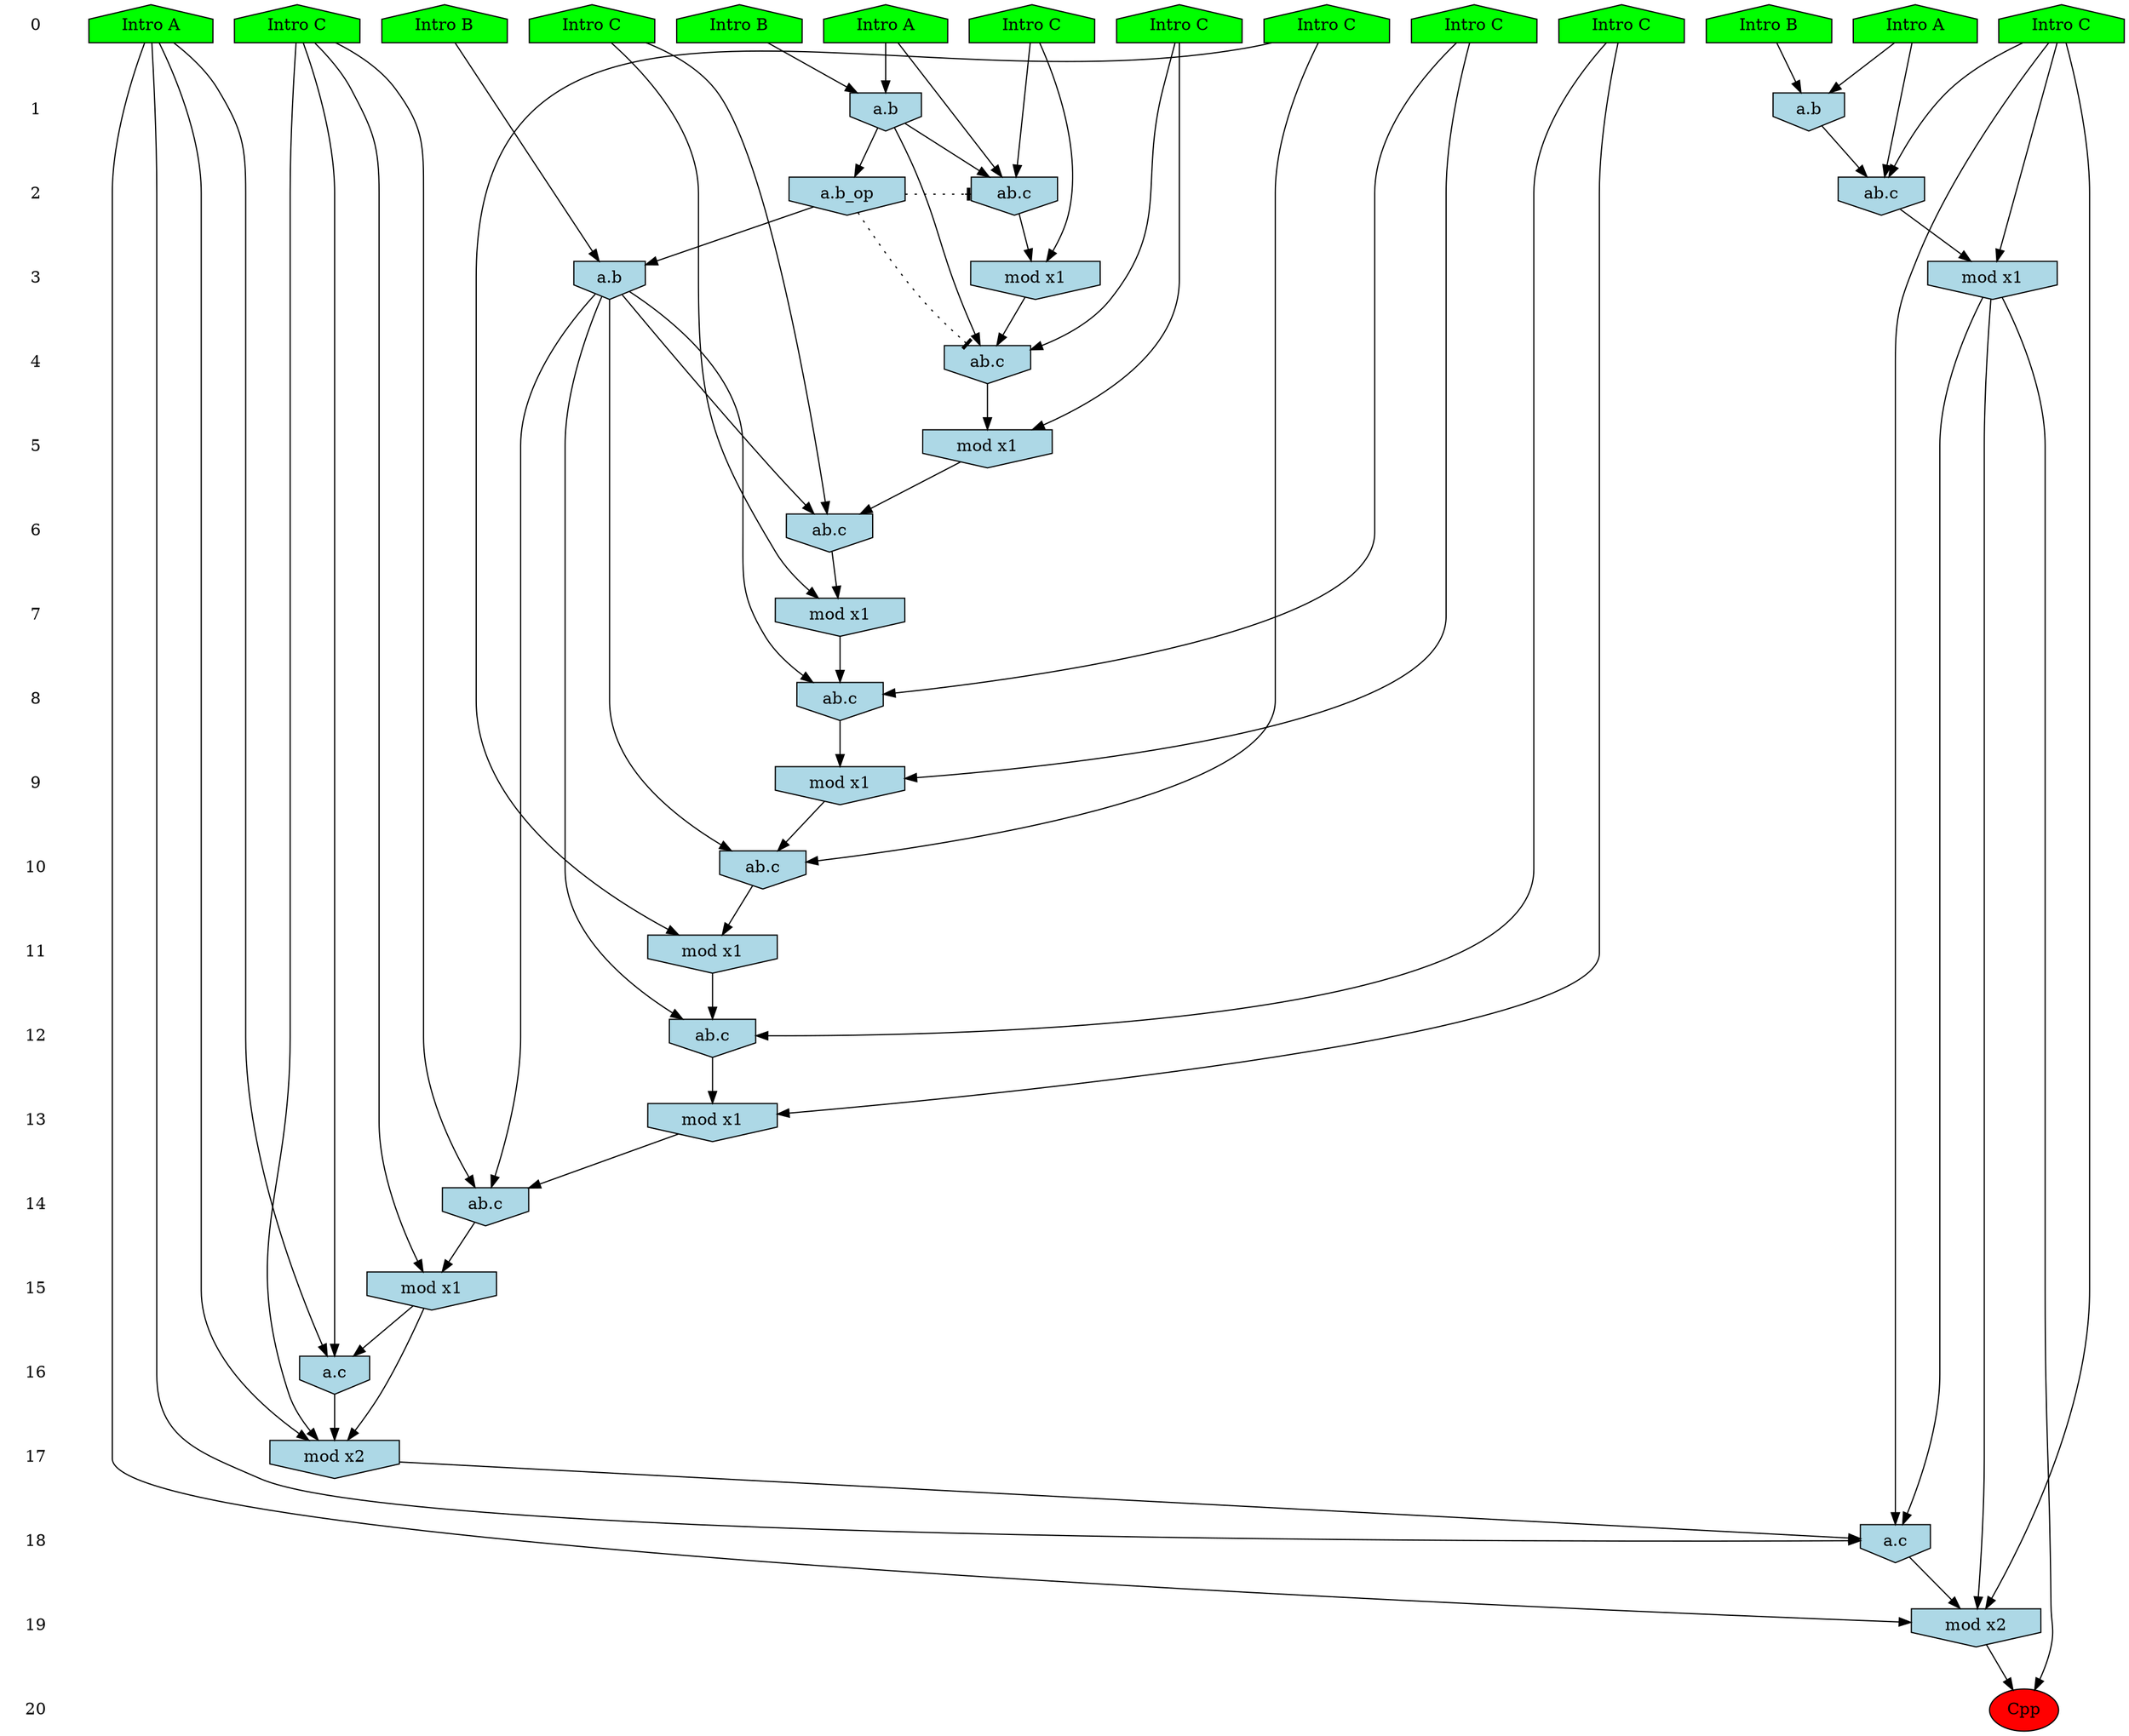 /* Compression of 1 causal flows obtained in average at 1.925681E+01 t.u */
/* Compressed causal flows were: [3519] */
digraph G{
 ranksep=.5 ; 
{ rank = same ; "0" [shape=plaintext] ; node_1 [label ="Intro B", shape=house, style=filled, fillcolor=green] ;
node_2 [label ="Intro B", shape=house, style=filled, fillcolor=green] ;
node_3 [label ="Intro A", shape=house, style=filled, fillcolor=green] ;
node_4 [label ="Intro B", shape=house, style=filled, fillcolor=green] ;
node_5 [label ="Intro A", shape=house, style=filled, fillcolor=green] ;
node_6 [label ="Intro A", shape=house, style=filled, fillcolor=green] ;
node_7 [label ="Intro C", shape=house, style=filled, fillcolor=green] ;
node_8 [label ="Intro C", shape=house, style=filled, fillcolor=green] ;
node_9 [label ="Intro C", shape=house, style=filled, fillcolor=green] ;
node_10 [label ="Intro C", shape=house, style=filled, fillcolor=green] ;
node_11 [label ="Intro C", shape=house, style=filled, fillcolor=green] ;
node_12 [label ="Intro C", shape=house, style=filled, fillcolor=green] ;
node_13 [label ="Intro C", shape=house, style=filled, fillcolor=green] ;
node_14 [label ="Intro C", shape=house, style=filled, fillcolor=green] ;
}
{ rank = same ; "1" [shape=plaintext] ; node_15 [label="a.b", shape=invhouse, style=filled, fillcolor = lightblue] ;
node_18 [label="a.b", shape=invhouse, style=filled, fillcolor = lightblue] ;
}
{ rank = same ; "2" [shape=plaintext] ; node_16 [label="ab.c", shape=invhouse, style=filled, fillcolor = lightblue] ;
node_19 [label="ab.c", shape=invhouse, style=filled, fillcolor = lightblue] ;
node_23 [label="a.b_op", shape=invhouse, style=filled, fillcolor = lightblue] ;
}
{ rank = same ; "3" [shape=plaintext] ; node_17 [label="mod x1", shape=invhouse, style=filled, fillcolor = lightblue] ;
node_20 [label="mod x1", shape=invhouse, style=filled, fillcolor = lightblue] ;
node_24 [label="a.b", shape=invhouse, style=filled, fillcolor = lightblue] ;
}
{ rank = same ; "4" [shape=plaintext] ; node_21 [label="ab.c", shape=invhouse, style=filled, fillcolor = lightblue] ;
}
{ rank = same ; "5" [shape=plaintext] ; node_22 [label="mod x1", shape=invhouse, style=filled, fillcolor = lightblue] ;
}
{ rank = same ; "6" [shape=plaintext] ; node_25 [label="ab.c", shape=invhouse, style=filled, fillcolor = lightblue] ;
}
{ rank = same ; "7" [shape=plaintext] ; node_26 [label="mod x1", shape=invhouse, style=filled, fillcolor = lightblue] ;
}
{ rank = same ; "8" [shape=plaintext] ; node_27 [label="ab.c", shape=invhouse, style=filled, fillcolor = lightblue] ;
}
{ rank = same ; "9" [shape=plaintext] ; node_28 [label="mod x1", shape=invhouse, style=filled, fillcolor = lightblue] ;
}
{ rank = same ; "10" [shape=plaintext] ; node_29 [label="ab.c", shape=invhouse, style=filled, fillcolor = lightblue] ;
}
{ rank = same ; "11" [shape=plaintext] ; node_30 [label="mod x1", shape=invhouse, style=filled, fillcolor = lightblue] ;
}
{ rank = same ; "12" [shape=plaintext] ; node_31 [label="ab.c", shape=invhouse, style=filled, fillcolor = lightblue] ;
}
{ rank = same ; "13" [shape=plaintext] ; node_32 [label="mod x1", shape=invhouse, style=filled, fillcolor = lightblue] ;
}
{ rank = same ; "14" [shape=plaintext] ; node_33 [label="ab.c", shape=invhouse, style=filled, fillcolor = lightblue] ;
}
{ rank = same ; "15" [shape=plaintext] ; node_34 [label="mod x1", shape=invhouse, style=filled, fillcolor = lightblue] ;
}
{ rank = same ; "16" [shape=plaintext] ; node_35 [label="a.c", shape=invhouse, style=filled, fillcolor = lightblue] ;
}
{ rank = same ; "17" [shape=plaintext] ; node_36 [label="mod x2", shape=invhouse, style=filled, fillcolor = lightblue] ;
}
{ rank = same ; "18" [shape=plaintext] ; node_37 [label="a.c", shape=invhouse, style=filled, fillcolor = lightblue] ;
}
{ rank = same ; "19" [shape=plaintext] ; node_38 [label="mod x2", shape=invhouse, style=filled, fillcolor = lightblue] ;
}
{ rank = same ; "20" [shape=plaintext] ; node_39 [label ="Cpp", style=filled, fillcolor=red] ;
}
"0" -> "1" [style="invis"]; 
"1" -> "2" [style="invis"]; 
"2" -> "3" [style="invis"]; 
"3" -> "4" [style="invis"]; 
"4" -> "5" [style="invis"]; 
"5" -> "6" [style="invis"]; 
"6" -> "7" [style="invis"]; 
"7" -> "8" [style="invis"]; 
"8" -> "9" [style="invis"]; 
"9" -> "10" [style="invis"]; 
"10" -> "11" [style="invis"]; 
"11" -> "12" [style="invis"]; 
"12" -> "13" [style="invis"]; 
"13" -> "14" [style="invis"]; 
"14" -> "15" [style="invis"]; 
"15" -> "16" [style="invis"]; 
"16" -> "17" [style="invis"]; 
"17" -> "18" [style="invis"]; 
"18" -> "19" [style="invis"]; 
"19" -> "20" [style="invis"]; 
node_2 -> node_15
node_5 -> node_15
node_5 -> node_16
node_7 -> node_16
node_15 -> node_16
node_7 -> node_17
node_16 -> node_17
node_1 -> node_18
node_3 -> node_18
node_3 -> node_19
node_14 -> node_19
node_18 -> node_19
node_14 -> node_20
node_19 -> node_20
node_11 -> node_21
node_18 -> node_21
node_20 -> node_21
node_11 -> node_22
node_21 -> node_22
node_18 -> node_23
node_4 -> node_24
node_23 -> node_24
node_8 -> node_25
node_22 -> node_25
node_24 -> node_25
node_8 -> node_26
node_25 -> node_26
node_9 -> node_27
node_24 -> node_27
node_26 -> node_27
node_9 -> node_28
node_27 -> node_28
node_10 -> node_29
node_24 -> node_29
node_28 -> node_29
node_10 -> node_30
node_29 -> node_30
node_12 -> node_31
node_24 -> node_31
node_30 -> node_31
node_12 -> node_32
node_31 -> node_32
node_13 -> node_33
node_24 -> node_33
node_32 -> node_33
node_13 -> node_34
node_33 -> node_34
node_6 -> node_35
node_13 -> node_35
node_34 -> node_35
node_6 -> node_36
node_13 -> node_36
node_34 -> node_36
node_35 -> node_36
node_6 -> node_37
node_7 -> node_37
node_17 -> node_37
node_36 -> node_37
node_6 -> node_38
node_7 -> node_38
node_17 -> node_38
node_37 -> node_38
node_17 -> node_39
node_38 -> node_39
node_23 -> node_21 [style=dotted, arrowhead = tee] 
node_23 -> node_19 [style=dotted, arrowhead = tee] 
}
/*
 Dot generation time: 0.000817
*/
